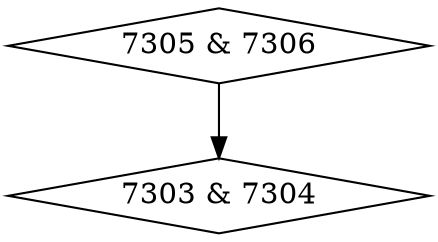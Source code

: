 digraph {
0 [label = "7303 & 7304", shape = diamond];
1 [label = "7305 & 7306", shape = diamond];
1->0;
}
